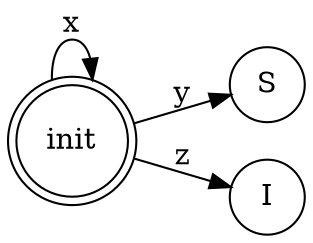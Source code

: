 digraph agent {
	rankdir=LR;
	size="8,5"
	node [shape = doublecircle]; init;
	node [shape = circle];
	init -> init [label="x"];
	init -> S [label="y"];
	init -> I [label="z"];	
}
